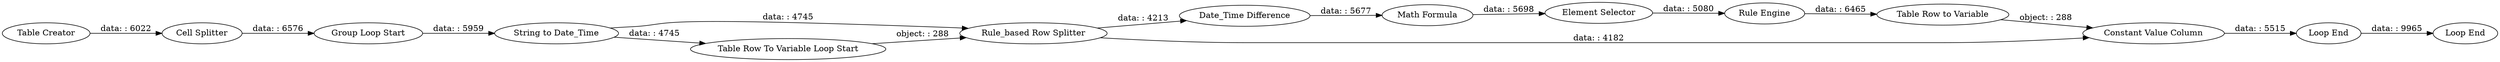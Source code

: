 digraph {
	"-2096921060068637444_92" [label="Rule_based Row Splitter"]
	"-2096921060068637444_84" [label="Group Loop Start"]
	"-2096921060068637444_96" [label="Table Row to Variable"]
	"-2096921060068637444_85" [label="Table Row To Variable Loop Start"]
	"-2096921060068637444_88" [label="Date_Time Difference"]
	"-2096921060068637444_105" [label="Constant Value Column"]
	"-2096921060068637444_104" [label="Element Selector"]
	"-2096921060068637444_83" [label="Cell Splitter"]
	"-2096921060068637444_107" [label="Loop End"]
	"-2096921060068637444_94" [label="Math Formula"]
	"-2096921060068637444_106" [label="Loop End"]
	"-2096921060068637444_87" [label="String to Date_Time"]
	"-2096921060068637444_97" [label="Rule Engine"]
	"-2096921060068637444_82" [label="Table Creator"]
	"-2096921060068637444_88" -> "-2096921060068637444_94" [label="data: : 5677"]
	"-2096921060068637444_96" -> "-2096921060068637444_105" [label="object: : 288"]
	"-2096921060068637444_94" -> "-2096921060068637444_104" [label="data: : 5698"]
	"-2096921060068637444_97" -> "-2096921060068637444_96" [label="data: : 6465"]
	"-2096921060068637444_106" -> "-2096921060068637444_107" [label="data: : 9965"]
	"-2096921060068637444_105" -> "-2096921060068637444_106" [label="data: : 5515"]
	"-2096921060068637444_92" -> "-2096921060068637444_105" [label="data: : 4182"]
	"-2096921060068637444_104" -> "-2096921060068637444_97" [label="data: : 5080"]
	"-2096921060068637444_87" -> "-2096921060068637444_92" [label="data: : 4745"]
	"-2096921060068637444_82" -> "-2096921060068637444_83" [label="data: : 6022"]
	"-2096921060068637444_84" -> "-2096921060068637444_87" [label="data: : 5959"]
	"-2096921060068637444_92" -> "-2096921060068637444_88" [label="data: : 4213"]
	"-2096921060068637444_83" -> "-2096921060068637444_84" [label="data: : 6576"]
	"-2096921060068637444_87" -> "-2096921060068637444_85" [label="data: : 4745"]
	"-2096921060068637444_85" -> "-2096921060068637444_92" [label="object: : 288"]
	rankdir=LR
}
